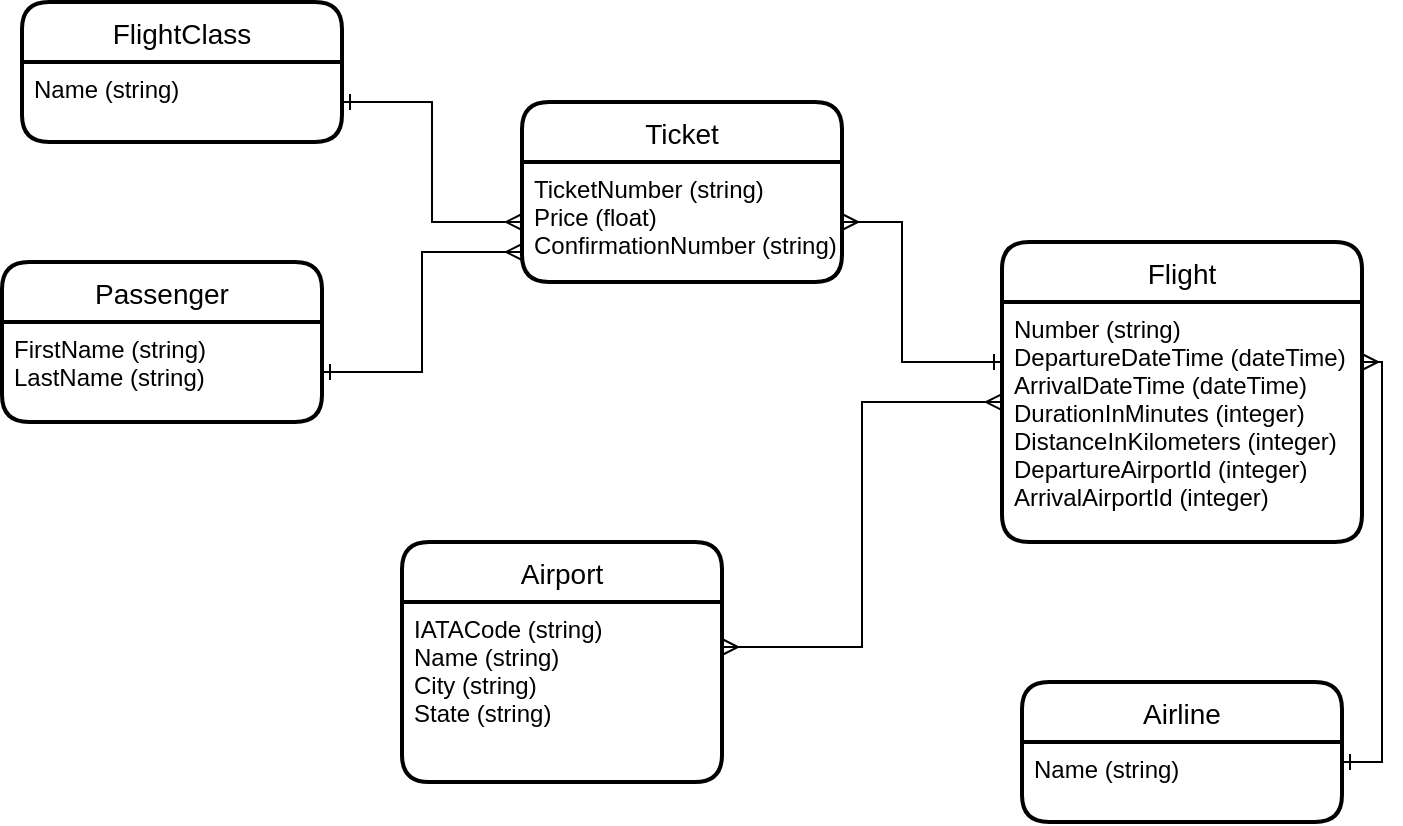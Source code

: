 <mxfile version="14.7.1" type="github">
  <diagram id="R2lEEEUBdFMjLlhIrx00" name="Page-1">
    <mxGraphModel dx="1886" dy="556" grid="1" gridSize="10" guides="1" tooltips="1" connect="1" arrows="1" fold="1" page="1" pageScale="1" pageWidth="850" pageHeight="1100" math="0" shadow="0" extFonts="Permanent Marker^https://fonts.googleapis.com/css?family=Permanent+Marker">
      <root>
        <mxCell id="0" />
        <mxCell id="1" parent="0" />
        <mxCell id="yuo8FDOSZc5CEYkpOXAY-11" value="FlightClass" style="swimlane;childLayout=stackLayout;horizontal=1;startSize=30;horizontalStack=0;rounded=1;fontSize=14;fontStyle=0;strokeWidth=2;resizeParent=0;resizeLast=1;shadow=0;dashed=0;align=center;" parent="1" vertex="1">
          <mxGeometry y="60" width="160" height="70" as="geometry" />
        </mxCell>
        <mxCell id="yuo8FDOSZc5CEYkpOXAY-12" value="Name (string)" style="align=left;strokeColor=none;fillColor=none;spacingLeft=4;fontSize=12;verticalAlign=top;resizable=0;rotatable=0;part=1;" parent="yuo8FDOSZc5CEYkpOXAY-11" vertex="1">
          <mxGeometry y="30" width="160" height="40" as="geometry" />
        </mxCell>
        <mxCell id="yuo8FDOSZc5CEYkpOXAY-16" value="Airport" style="swimlane;childLayout=stackLayout;horizontal=1;startSize=30;horizontalStack=0;rounded=1;fontSize=14;fontStyle=0;strokeWidth=2;resizeParent=0;resizeLast=1;shadow=0;dashed=0;align=center;" parent="1" vertex="1">
          <mxGeometry x="190" y="330" width="160" height="120" as="geometry" />
        </mxCell>
        <mxCell id="yuo8FDOSZc5CEYkpOXAY-17" value="IATACode (string)&#xa;Name (string)&#xa;City (string)&#xa;State (string)" style="align=left;strokeColor=none;fillColor=none;spacingLeft=4;fontSize=12;verticalAlign=top;resizable=0;rotatable=0;part=1;" parent="yuo8FDOSZc5CEYkpOXAY-16" vertex="1">
          <mxGeometry y="30" width="160" height="90" as="geometry" />
        </mxCell>
        <mxCell id="yuo8FDOSZc5CEYkpOXAY-18" value="Passenger" style="swimlane;childLayout=stackLayout;horizontal=1;startSize=30;horizontalStack=0;rounded=1;fontSize=14;fontStyle=0;strokeWidth=2;resizeParent=0;resizeLast=1;shadow=0;dashed=0;align=center;" parent="1" vertex="1">
          <mxGeometry x="-10" y="190" width="160" height="80" as="geometry" />
        </mxCell>
        <mxCell id="yuo8FDOSZc5CEYkpOXAY-19" value="FirstName (string)&#xa;LastName (string)" style="align=left;strokeColor=none;fillColor=none;spacingLeft=4;fontSize=12;verticalAlign=top;resizable=0;rotatable=0;part=1;" parent="yuo8FDOSZc5CEYkpOXAY-18" vertex="1">
          <mxGeometry y="30" width="160" height="50" as="geometry" />
        </mxCell>
        <mxCell id="yuo8FDOSZc5CEYkpOXAY-20" value="Flight" style="swimlane;childLayout=stackLayout;horizontal=1;startSize=30;horizontalStack=0;rounded=1;fontSize=14;fontStyle=0;strokeWidth=2;resizeParent=0;resizeLast=1;shadow=0;dashed=0;align=center;" parent="1" vertex="1">
          <mxGeometry x="490" y="180" width="180" height="150" as="geometry" />
        </mxCell>
        <mxCell id="yuo8FDOSZc5CEYkpOXAY-21" value="Number (string)&#xa;DepartureDateTime (dateTime)&#xa;ArrivalDateTime (dateTime)&#xa;DurationInMinutes (integer)&#xa;DistanceInKilometers (integer)&#xa;DepartureAirportId (integer)&#xa;ArrivalAirportId (integer)" style="align=left;strokeColor=none;fillColor=none;spacingLeft=4;fontSize=12;verticalAlign=top;resizable=0;rotatable=0;part=1;" parent="yuo8FDOSZc5CEYkpOXAY-20" vertex="1">
          <mxGeometry y="30" width="180" height="120" as="geometry" />
        </mxCell>
        <mxCell id="yuo8FDOSZc5CEYkpOXAY-22" value="Ticket" style="swimlane;childLayout=stackLayout;horizontal=1;startSize=30;horizontalStack=0;rounded=1;fontSize=14;fontStyle=0;strokeWidth=2;resizeParent=0;resizeLast=1;shadow=0;dashed=0;align=center;" parent="1" vertex="1">
          <mxGeometry x="250" y="110" width="160" height="90" as="geometry" />
        </mxCell>
        <mxCell id="yuo8FDOSZc5CEYkpOXAY-23" value="TicketNumber (string)&#xa;Price (float)&#xa;ConfirmationNumber (string)" style="align=left;strokeColor=none;fillColor=none;spacingLeft=4;fontSize=12;verticalAlign=top;resizable=0;rotatable=0;part=1;" parent="yuo8FDOSZc5CEYkpOXAY-22" vertex="1">
          <mxGeometry y="30" width="160" height="60" as="geometry" />
        </mxCell>
        <mxCell id="yuo8FDOSZc5CEYkpOXAY-25" value="Airline" style="swimlane;childLayout=stackLayout;horizontal=1;startSize=30;horizontalStack=0;rounded=1;fontSize=14;fontStyle=0;strokeWidth=2;resizeParent=0;resizeLast=1;shadow=0;dashed=0;align=center;" parent="1" vertex="1">
          <mxGeometry x="500" y="400" width="160" height="70" as="geometry" />
        </mxCell>
        <mxCell id="yuo8FDOSZc5CEYkpOXAY-26" value="Name (string)" style="align=left;strokeColor=none;fillColor=none;spacingLeft=4;fontSize=12;verticalAlign=top;resizable=0;rotatable=0;part=1;" parent="yuo8FDOSZc5CEYkpOXAY-25" vertex="1">
          <mxGeometry y="30" width="160" height="40" as="geometry" />
        </mxCell>
        <mxCell id="yuo8FDOSZc5CEYkpOXAY-30" style="edgeStyle=orthogonalEdgeStyle;rounded=0;orthogonalLoop=1;jettySize=auto;html=1;exitX=1;exitY=0.5;exitDx=0;exitDy=0;entryX=0;entryY=0.5;entryDx=0;entryDy=0;startArrow=ERone;startFill=0;endArrow=ERmany;endFill=0;" parent="1" source="yuo8FDOSZc5CEYkpOXAY-12" target="yuo8FDOSZc5CEYkpOXAY-23" edge="1">
          <mxGeometry relative="1" as="geometry" />
        </mxCell>
        <mxCell id="yuo8FDOSZc5CEYkpOXAY-31" style="edgeStyle=orthogonalEdgeStyle;rounded=0;orthogonalLoop=1;jettySize=auto;html=1;entryX=0;entryY=0.75;entryDx=0;entryDy=0;startArrow=ERone;startFill=0;endArrow=ERmany;endFill=0;" parent="1" source="yuo8FDOSZc5CEYkpOXAY-19" target="yuo8FDOSZc5CEYkpOXAY-23" edge="1">
          <mxGeometry relative="1" as="geometry" />
        </mxCell>
        <mxCell id="yuo8FDOSZc5CEYkpOXAY-32" style="edgeStyle=orthogonalEdgeStyle;rounded=0;orthogonalLoop=1;jettySize=auto;html=1;exitX=1;exitY=0.5;exitDx=0;exitDy=0;entryX=0;entryY=0.25;entryDx=0;entryDy=0;startArrow=ERmany;startFill=0;endArrow=ERone;endFill=0;" parent="1" source="yuo8FDOSZc5CEYkpOXAY-23" target="yuo8FDOSZc5CEYkpOXAY-21" edge="1">
          <mxGeometry relative="1" as="geometry">
            <Array as="points">
              <mxPoint x="440" y="170" />
              <mxPoint x="440" y="240" />
            </Array>
          </mxGeometry>
        </mxCell>
        <mxCell id="yuo8FDOSZc5CEYkpOXAY-33" style="edgeStyle=orthogonalEdgeStyle;rounded=0;orthogonalLoop=1;jettySize=auto;html=1;exitX=1;exitY=0.25;exitDx=0;exitDy=0;entryX=0;entryY=0.417;entryDx=0;entryDy=0;entryPerimeter=0;startArrow=ERmany;startFill=0;endArrow=ERmany;endFill=0;" parent="1" source="yuo8FDOSZc5CEYkpOXAY-17" target="yuo8FDOSZc5CEYkpOXAY-21" edge="1">
          <mxGeometry relative="1" as="geometry" />
        </mxCell>
        <mxCell id="yuo8FDOSZc5CEYkpOXAY-35" style="edgeStyle=orthogonalEdgeStyle;rounded=0;orthogonalLoop=1;jettySize=auto;html=1;exitX=1;exitY=0.25;exitDx=0;exitDy=0;entryX=1;entryY=0.25;entryDx=0;entryDy=0;startArrow=ERone;startFill=0;endArrow=ERmany;endFill=0;" parent="1" source="yuo8FDOSZc5CEYkpOXAY-26" target="yuo8FDOSZc5CEYkpOXAY-21" edge="1">
          <mxGeometry relative="1" as="geometry" />
        </mxCell>
      </root>
    </mxGraphModel>
  </diagram>
</mxfile>
